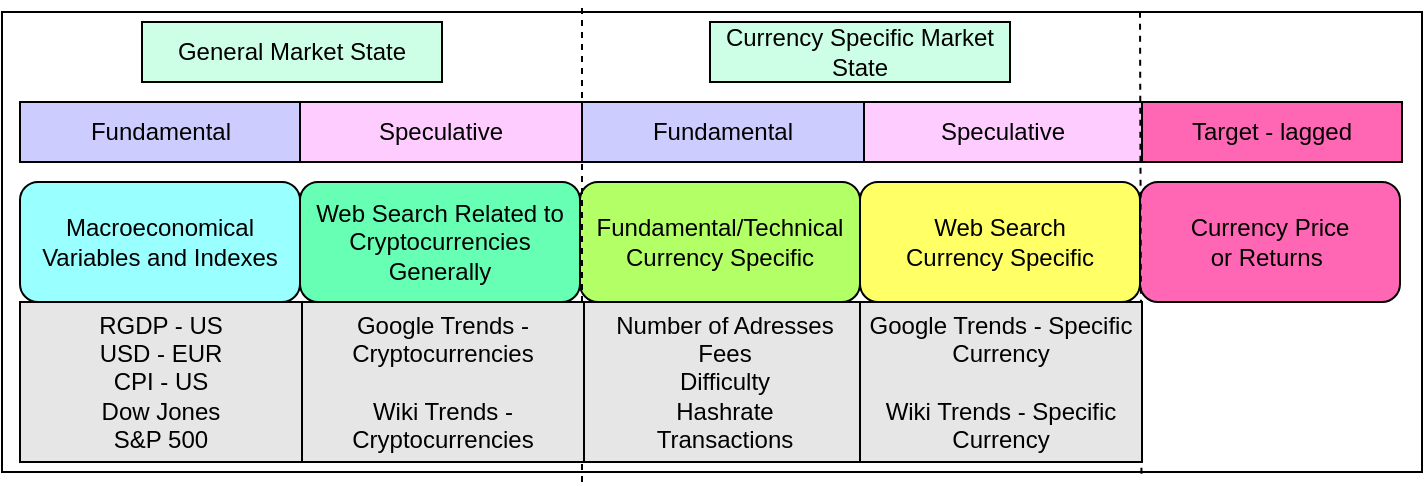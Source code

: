 <mxfile>
    <diagram id="4ovhh4tBg3nSh22-tFnX" name="Page-1">
        <mxGraphModel dx="1431" dy="702" grid="1" gridSize="10" guides="1" tooltips="1" connect="1" arrows="1" fold="1" page="1" pageScale="1" pageWidth="827" pageHeight="1169" math="0" shadow="0">
            <root>
                <mxCell id="0"/>
                <mxCell id="1" parent="0"/>
                <mxCell id="2" value="" style="rounded=0;whiteSpace=wrap;html=1;" vertex="1" parent="1">
                    <mxGeometry x="60" y="95" width="710" height="230" as="geometry"/>
                </mxCell>
                <mxCell id="3" value="Macroeconomical&lt;br&gt;Variables and Indexes" style="rounded=1;whiteSpace=wrap;html=1;fillColor=#99FFFF;" vertex="1" parent="1">
                    <mxGeometry x="69" y="180" width="140" height="60" as="geometry"/>
                </mxCell>
                <mxCell id="4" value="Web Search Related to Cryptocurrencies Generally" style="rounded=1;whiteSpace=wrap;html=1;fillColor=#66FFB3;" vertex="1" parent="1">
                    <mxGeometry x="209" y="180" width="140" height="60" as="geometry"/>
                </mxCell>
                <mxCell id="5" value="Fundamental/Technical&lt;br&gt;Currency Specific" style="rounded=1;whiteSpace=wrap;html=1;fillColor=#B3FF66;" vertex="1" parent="1">
                    <mxGeometry x="349" y="180" width="140" height="60" as="geometry"/>
                </mxCell>
                <mxCell id="6" value="Web Search&lt;br&gt;Currency Specific" style="rounded=1;whiteSpace=wrap;html=1;fillColor=#FFFF66;" vertex="1" parent="1">
                    <mxGeometry x="489" y="180" width="140" height="60" as="geometry"/>
                </mxCell>
                <mxCell id="7" value="Currency Price&lt;br&gt;or Returns&amp;nbsp;" style="rounded=1;whiteSpace=wrap;html=1;fillColor=#FF66B3;" vertex="1" parent="1">
                    <mxGeometry x="629" y="180" width="130" height="60" as="geometry"/>
                </mxCell>
                <mxCell id="10" value="General Market State" style="rounded=0;whiteSpace=wrap;html=1;fillColor=#CCFFE6;" vertex="1" parent="1">
                    <mxGeometry x="130" y="100" width="150" height="30" as="geometry"/>
                </mxCell>
                <mxCell id="12" value="Fundamental" style="rounded=0;whiteSpace=wrap;html=1;fillColor=#CCCCFF;" vertex="1" parent="1">
                    <mxGeometry x="69" y="140" width="141" height="30" as="geometry"/>
                </mxCell>
                <mxCell id="13" value="Speculative&lt;br&gt;" style="rounded=0;whiteSpace=wrap;html=1;fillColor=#FFCCFF;" vertex="1" parent="1">
                    <mxGeometry x="209" y="140" width="141" height="30" as="geometry"/>
                </mxCell>
                <mxCell id="14" value="Fundamental" style="rounded=0;whiteSpace=wrap;html=1;fillColor=#CCCCFF;" vertex="1" parent="1">
                    <mxGeometry x="350" y="140" width="141" height="30" as="geometry"/>
                </mxCell>
                <mxCell id="15" value="Speculative&lt;br&gt;" style="rounded=0;whiteSpace=wrap;html=1;fillColor=#FFCCFF;" vertex="1" parent="1">
                    <mxGeometry x="491" y="140" width="139" height="30" as="geometry"/>
                </mxCell>
                <mxCell id="16" value="Currency Specific Market State" style="rounded=0;whiteSpace=wrap;html=1;fillColor=#CCFFE6;" vertex="1" parent="1">
                    <mxGeometry x="414" y="100" width="150" height="30" as="geometry"/>
                </mxCell>
                <mxCell id="18" value="" style="endArrow=none;dashed=1;html=1;" edge="1" parent="1">
                    <mxGeometry width="50" height="50" relative="1" as="geometry">
                        <mxPoint x="350" y="330" as="sourcePoint"/>
                        <mxPoint x="350" y="90" as="targetPoint"/>
                    </mxGeometry>
                </mxCell>
                <mxCell id="19" value="" style="endArrow=none;dashed=1;html=1;entryX=0.411;entryY=0;entryDx=0;entryDy=0;exitX=0.412;exitY=1.004;exitDx=0;exitDy=0;exitPerimeter=0;entryPerimeter=0;" edge="1" parent="1">
                    <mxGeometry width="50" height="50" relative="1" as="geometry">
                        <mxPoint x="629.73" y="325.92" as="sourcePoint"/>
                        <mxPoint x="629" y="95" as="targetPoint"/>
                    </mxGeometry>
                </mxCell>
                <mxCell id="21" value="Target - lagged" style="rounded=0;whiteSpace=wrap;html=1;fillColor=#FF66B3;" vertex="1" parent="1">
                    <mxGeometry x="630" y="140" width="130" height="30" as="geometry"/>
                </mxCell>
                <mxCell id="24" value="RGDP - US&lt;br&gt;USD - EUR&lt;br&gt;CPI - US&lt;br&gt;Dow Jones&lt;br&gt;S&amp;amp;P 500" style="rounded=0;whiteSpace=wrap;html=1;fillColor=#E6E6E6;" vertex="1" parent="1">
                    <mxGeometry x="69" y="240" width="141" height="80" as="geometry"/>
                </mxCell>
                <mxCell id="25" value="Google Trends - Cryptocurrencies&lt;br&gt;&lt;br&gt;Wiki Trends - Cryptocurrencies" style="rounded=0;whiteSpace=wrap;html=1;fillColor=#E6E6E6;" vertex="1" parent="1">
                    <mxGeometry x="210" y="240" width="141" height="80" as="geometry"/>
                </mxCell>
                <mxCell id="26" value="Number of Adresses&lt;br&gt;Fees&lt;br&gt;Difficulty&lt;br&gt;Hashrate&lt;br&gt;Transactions&lt;br&gt;" style="rounded=0;whiteSpace=wrap;html=1;fillColor=#E6E6E6;" vertex="1" parent="1">
                    <mxGeometry x="351" y="240" width="141" height="80" as="geometry"/>
                </mxCell>
                <mxCell id="27" value="Google Trends - Specific Currency&lt;br style=&quot;border-color: var(--border-color);&quot;&gt;&lt;br style=&quot;border-color: var(--border-color);&quot;&gt;Wiki Trends - Specific Currency" style="rounded=0;whiteSpace=wrap;html=1;fillColor=#E6E6E6;" vertex="1" parent="1">
                    <mxGeometry x="489" y="240" width="141" height="80" as="geometry"/>
                </mxCell>
            </root>
        </mxGraphModel>
    </diagram>
</mxfile>